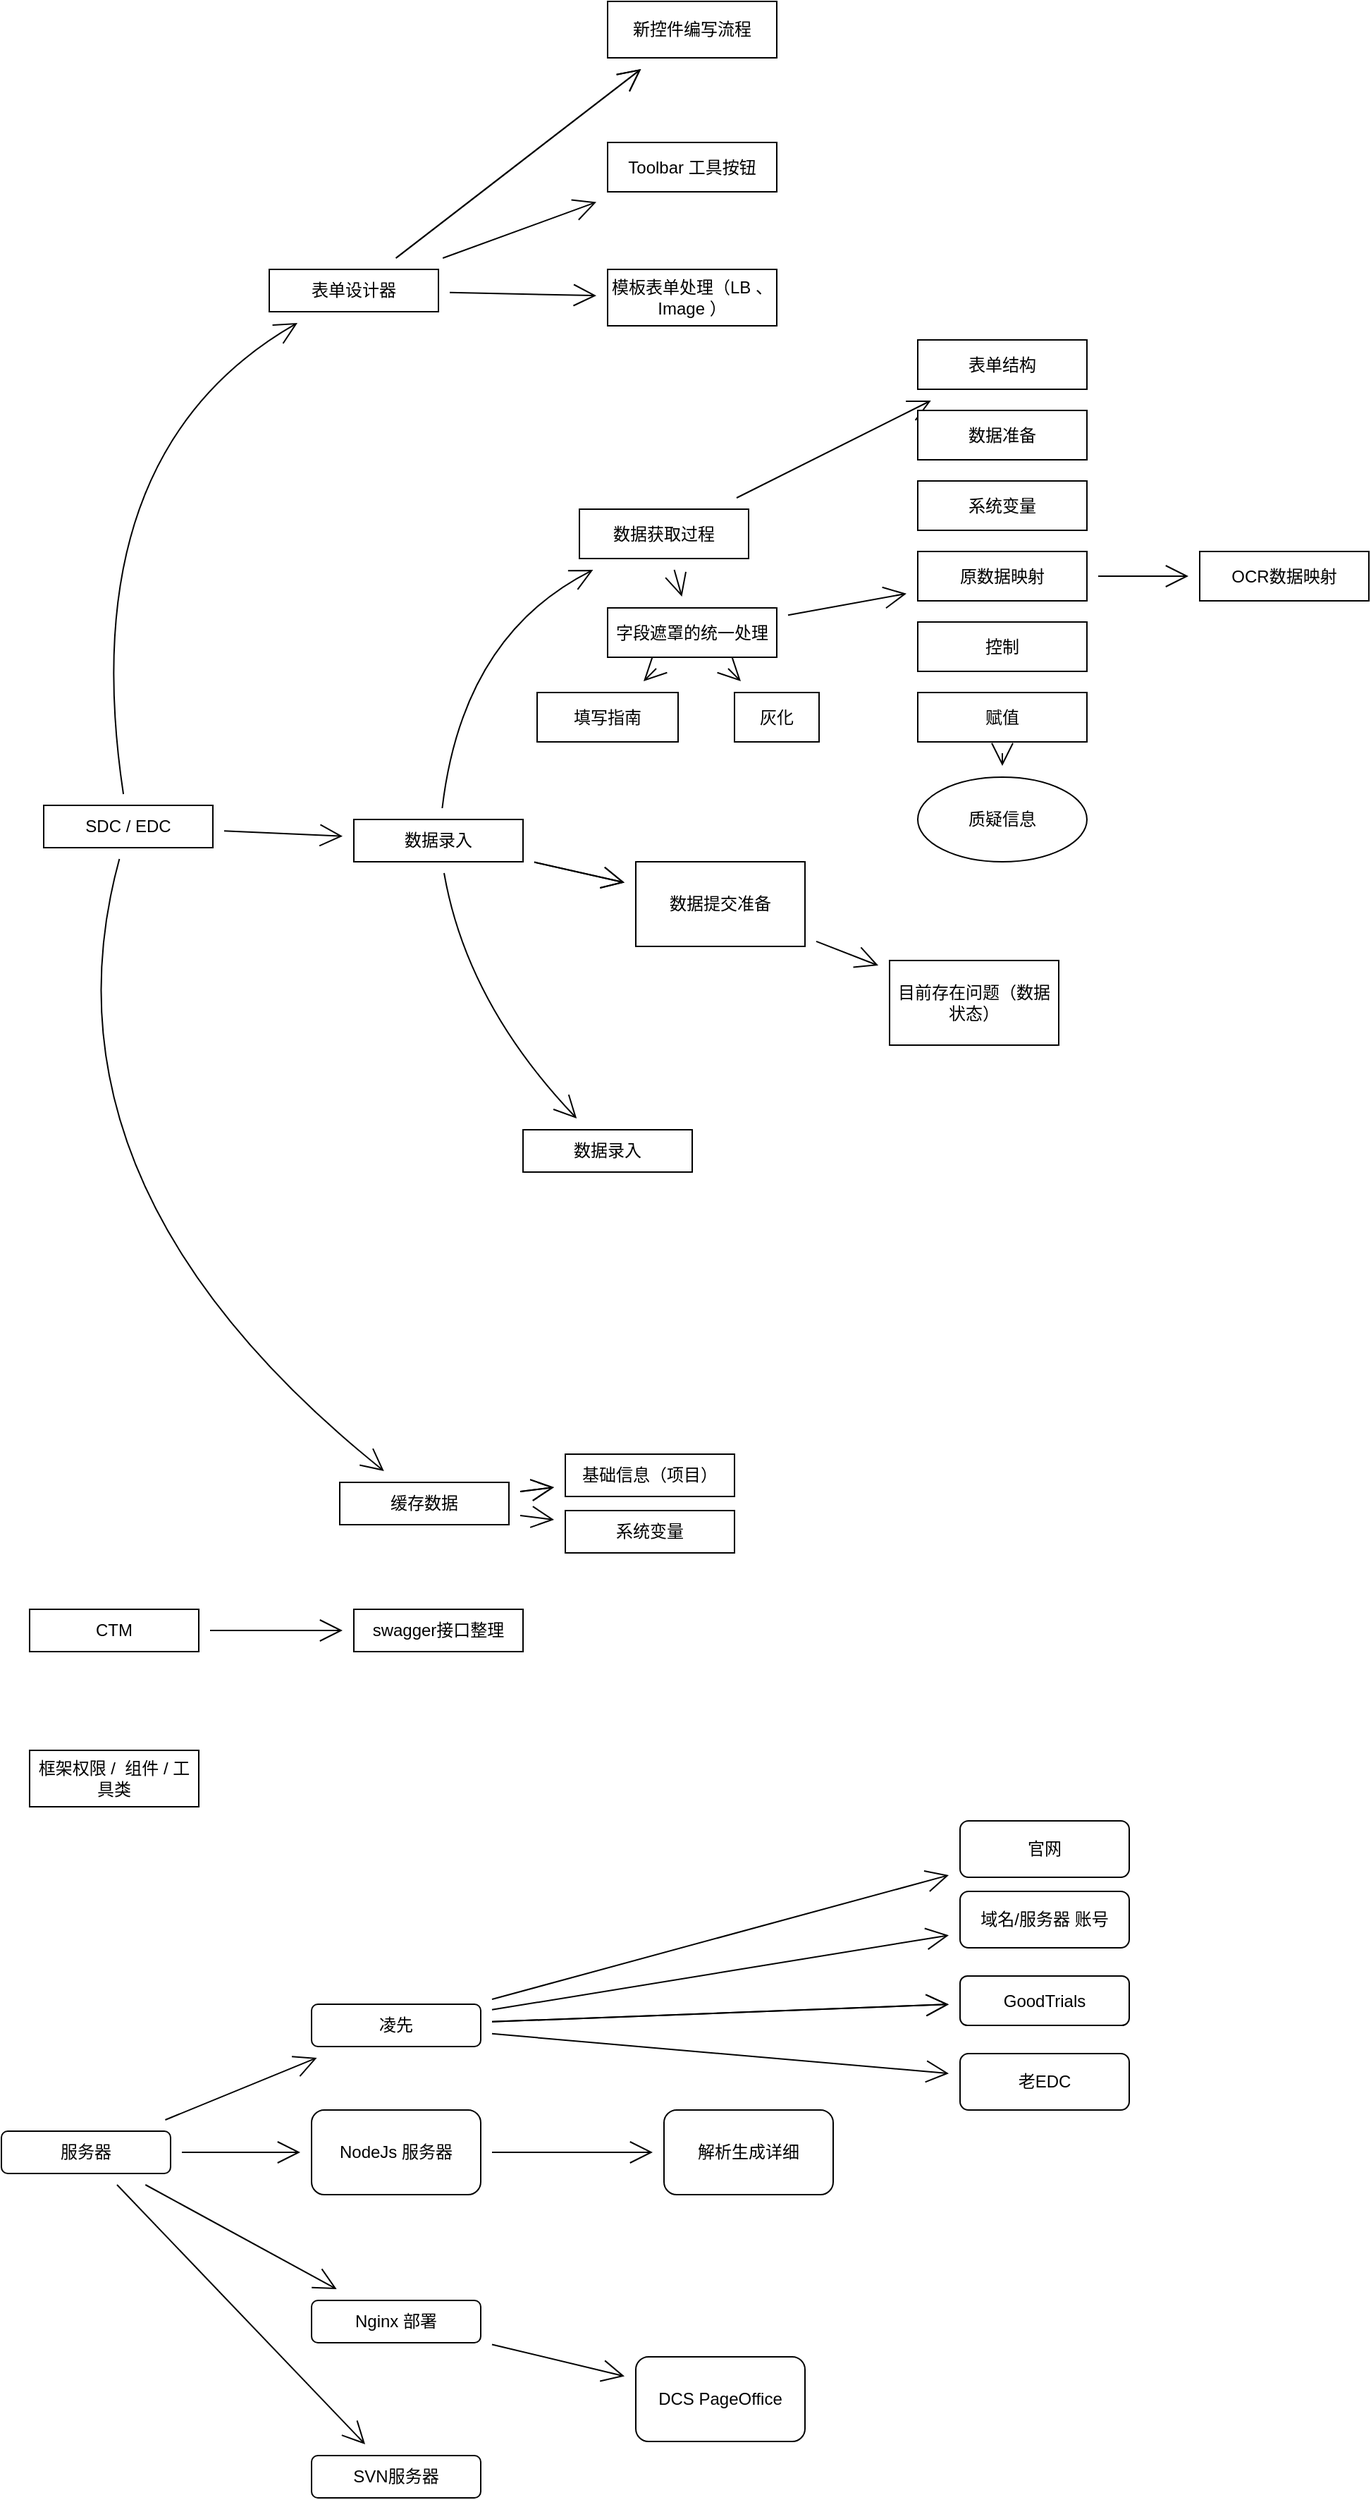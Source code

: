<mxfile version="15.3.5" type="github">
  <diagram id="WRPDDCgANveFfhrbrllu" name="Page-1">
    <mxGraphModel dx="1824" dy="2085" grid="1" gridSize="10" guides="1" tooltips="1" connect="1" arrows="1" fold="1" page="1" pageScale="1" pageWidth="827" pageHeight="1169" math="0" shadow="0">
      <root>
        <mxCell id="0" />
        <mxCell id="1" parent="0" />
        <mxCell id="irgdS5TOoOP_sUBfPEMx-3" value="" style="edgeStyle=none;curved=1;rounded=0;orthogonalLoop=1;jettySize=auto;html=1;endArrow=open;startSize=14;endSize=14;sourcePerimeterSpacing=8;targetPerimeterSpacing=8;" edge="1" parent="1" source="irgdS5TOoOP_sUBfPEMx-1" target="irgdS5TOoOP_sUBfPEMx-2">
          <mxGeometry relative="1" as="geometry">
            <Array as="points">
              <mxPoint x="140" y="-180" />
            </Array>
          </mxGeometry>
        </mxCell>
        <mxCell id="irgdS5TOoOP_sUBfPEMx-5" value="" style="edgeStyle=none;curved=1;rounded=0;orthogonalLoop=1;jettySize=auto;html=1;endArrow=open;startSize=14;endSize=14;sourcePerimeterSpacing=8;targetPerimeterSpacing=8;" edge="1" parent="1" source="irgdS5TOoOP_sUBfPEMx-1" target="irgdS5TOoOP_sUBfPEMx-4">
          <mxGeometry relative="1" as="geometry" />
        </mxCell>
        <mxCell id="irgdS5TOoOP_sUBfPEMx-48" value="" style="edgeStyle=none;curved=1;rounded=0;orthogonalLoop=1;jettySize=auto;html=1;endArrow=open;startSize=14;endSize=14;sourcePerimeterSpacing=8;targetPerimeterSpacing=8;" edge="1" parent="1" source="irgdS5TOoOP_sUBfPEMx-1" target="irgdS5TOoOP_sUBfPEMx-47">
          <mxGeometry relative="1" as="geometry">
            <Array as="points">
              <mxPoint x="110" y="340" />
            </Array>
          </mxGeometry>
        </mxCell>
        <mxCell id="irgdS5TOoOP_sUBfPEMx-1" value="SDC / EDC" style="rounded=0;whiteSpace=wrap;html=1;hachureGap=4;pointerEvents=0;" vertex="1" parent="1">
          <mxGeometry x="120" y="70" width="120" height="30" as="geometry" />
        </mxCell>
        <mxCell id="irgdS5TOoOP_sUBfPEMx-27" value="" style="edgeStyle=none;curved=1;rounded=0;orthogonalLoop=1;jettySize=auto;html=1;endArrow=open;startSize=14;endSize=14;sourcePerimeterSpacing=8;targetPerimeterSpacing=8;" edge="1" parent="1" source="irgdS5TOoOP_sUBfPEMx-2" target="irgdS5TOoOP_sUBfPEMx-26">
          <mxGeometry relative="1" as="geometry" />
        </mxCell>
        <mxCell id="irgdS5TOoOP_sUBfPEMx-35" value="" style="edgeStyle=none;curved=1;rounded=0;orthogonalLoop=1;jettySize=auto;html=1;endArrow=open;startSize=14;endSize=14;sourcePerimeterSpacing=8;targetPerimeterSpacing=8;" edge="1" parent="1" source="irgdS5TOoOP_sUBfPEMx-2" target="irgdS5TOoOP_sUBfPEMx-26">
          <mxGeometry relative="1" as="geometry" />
        </mxCell>
        <mxCell id="irgdS5TOoOP_sUBfPEMx-37" value="" style="edgeStyle=none;curved=1;rounded=0;orthogonalLoop=1;jettySize=auto;html=1;endArrow=open;startSize=14;endSize=14;sourcePerimeterSpacing=8;targetPerimeterSpacing=8;" edge="1" parent="1" source="irgdS5TOoOP_sUBfPEMx-2" target="irgdS5TOoOP_sUBfPEMx-36">
          <mxGeometry relative="1" as="geometry" />
        </mxCell>
        <mxCell id="irgdS5TOoOP_sUBfPEMx-77" value="" style="edgeStyle=none;curved=1;rounded=0;orthogonalLoop=1;jettySize=auto;html=1;endArrow=open;startSize=14;endSize=14;sourcePerimeterSpacing=8;targetPerimeterSpacing=8;" edge="1" parent="1" source="irgdS5TOoOP_sUBfPEMx-2" target="irgdS5TOoOP_sUBfPEMx-76">
          <mxGeometry relative="1" as="geometry" />
        </mxCell>
        <mxCell id="irgdS5TOoOP_sUBfPEMx-2" value="表单设计器" style="rounded=0;whiteSpace=wrap;html=1;hachureGap=4;pointerEvents=0;" vertex="1" parent="1">
          <mxGeometry x="280" y="-310" width="120" height="30" as="geometry" />
        </mxCell>
        <mxCell id="irgdS5TOoOP_sUBfPEMx-29" value="" style="edgeStyle=none;curved=1;rounded=0;orthogonalLoop=1;jettySize=auto;html=1;endArrow=open;startSize=14;endSize=14;sourcePerimeterSpacing=8;targetPerimeterSpacing=8;" edge="1" parent="1" source="irgdS5TOoOP_sUBfPEMx-4" target="irgdS5TOoOP_sUBfPEMx-28">
          <mxGeometry relative="1" as="geometry">
            <Array as="points">
              <mxPoint x="417" y="-50" />
            </Array>
          </mxGeometry>
        </mxCell>
        <mxCell id="irgdS5TOoOP_sUBfPEMx-32" value="" style="edgeStyle=none;curved=1;rounded=0;orthogonalLoop=1;jettySize=auto;html=1;endArrow=open;startSize=14;endSize=14;sourcePerimeterSpacing=8;targetPerimeterSpacing=8;" edge="1" parent="1" source="irgdS5TOoOP_sUBfPEMx-4" target="irgdS5TOoOP_sUBfPEMx-31">
          <mxGeometry relative="1" as="geometry" />
        </mxCell>
        <mxCell id="irgdS5TOoOP_sUBfPEMx-54" value="" style="edgeStyle=none;curved=1;rounded=0;orthogonalLoop=1;jettySize=auto;html=1;endArrow=open;startSize=14;endSize=14;sourcePerimeterSpacing=8;targetPerimeterSpacing=8;" edge="1" parent="1" source="irgdS5TOoOP_sUBfPEMx-4" target="irgdS5TOoOP_sUBfPEMx-31">
          <mxGeometry relative="1" as="geometry" />
        </mxCell>
        <mxCell id="irgdS5TOoOP_sUBfPEMx-56" value="" style="edgeStyle=none;curved=1;rounded=0;orthogonalLoop=1;jettySize=auto;html=1;endArrow=open;startSize=14;endSize=14;sourcePerimeterSpacing=8;targetPerimeterSpacing=8;" edge="1" parent="1" source="irgdS5TOoOP_sUBfPEMx-4" target="irgdS5TOoOP_sUBfPEMx-55">
          <mxGeometry relative="1" as="geometry">
            <Array as="points">
              <mxPoint x="420" y="210" />
            </Array>
          </mxGeometry>
        </mxCell>
        <mxCell id="irgdS5TOoOP_sUBfPEMx-4" value="数据录入" style="rounded=0;whiteSpace=wrap;html=1;hachureGap=4;pointerEvents=0;" vertex="1" parent="1">
          <mxGeometry x="340" y="80" width="120" height="30" as="geometry" />
        </mxCell>
        <mxCell id="irgdS5TOoOP_sUBfPEMx-9" value="" style="edgeStyle=none;curved=1;rounded=0;orthogonalLoop=1;jettySize=auto;html=1;endArrow=open;startSize=14;endSize=14;sourcePerimeterSpacing=8;targetPerimeterSpacing=8;" edge="1" parent="1" source="irgdS5TOoOP_sUBfPEMx-7" target="irgdS5TOoOP_sUBfPEMx-8">
          <mxGeometry relative="1" as="geometry" />
        </mxCell>
        <mxCell id="irgdS5TOoOP_sUBfPEMx-23" value="" style="edgeStyle=none;curved=1;rounded=0;orthogonalLoop=1;jettySize=auto;html=1;endArrow=open;startSize=14;endSize=14;sourcePerimeterSpacing=8;targetPerimeterSpacing=8;" edge="1" parent="1" source="irgdS5TOoOP_sUBfPEMx-7" target="irgdS5TOoOP_sUBfPEMx-22">
          <mxGeometry relative="1" as="geometry" />
        </mxCell>
        <mxCell id="irgdS5TOoOP_sUBfPEMx-58" value="" style="edgeStyle=none;curved=1;rounded=0;orthogonalLoop=1;jettySize=auto;html=1;endArrow=open;startSize=14;endSize=14;sourcePerimeterSpacing=8;targetPerimeterSpacing=8;" edge="1" parent="1" source="irgdS5TOoOP_sUBfPEMx-7" target="irgdS5TOoOP_sUBfPEMx-57">
          <mxGeometry relative="1" as="geometry" />
        </mxCell>
        <mxCell id="irgdS5TOoOP_sUBfPEMx-85" value="" style="edgeStyle=none;curved=1;rounded=0;orthogonalLoop=1;jettySize=auto;html=1;endArrow=open;startSize=14;endSize=14;sourcePerimeterSpacing=8;targetPerimeterSpacing=8;" edge="1" parent="1" source="irgdS5TOoOP_sUBfPEMx-7" target="irgdS5TOoOP_sUBfPEMx-84">
          <mxGeometry relative="1" as="geometry" />
        </mxCell>
        <mxCell id="irgdS5TOoOP_sUBfPEMx-7" value="服务器" style="rounded=1;whiteSpace=wrap;html=1;hachureGap=4;pointerEvents=0;" vertex="1" parent="1">
          <mxGeometry x="90" y="1010" width="120" height="30" as="geometry" />
        </mxCell>
        <mxCell id="irgdS5TOoOP_sUBfPEMx-11" value="" style="edgeStyle=none;curved=1;rounded=0;orthogonalLoop=1;jettySize=auto;html=1;endArrow=open;startSize=14;endSize=14;sourcePerimeterSpacing=8;targetPerimeterSpacing=8;" edge="1" parent="1" source="irgdS5TOoOP_sUBfPEMx-8" target="irgdS5TOoOP_sUBfPEMx-10">
          <mxGeometry relative="1" as="geometry" />
        </mxCell>
        <mxCell id="irgdS5TOoOP_sUBfPEMx-20" value="" style="edgeStyle=none;curved=1;rounded=0;orthogonalLoop=1;jettySize=auto;html=1;endArrow=open;startSize=14;endSize=14;sourcePerimeterSpacing=8;targetPerimeterSpacing=8;" edge="1" parent="1" source="irgdS5TOoOP_sUBfPEMx-8" target="irgdS5TOoOP_sUBfPEMx-19">
          <mxGeometry relative="1" as="geometry" />
        </mxCell>
        <mxCell id="irgdS5TOoOP_sUBfPEMx-21" value="" style="edgeStyle=none;curved=1;rounded=0;orthogonalLoop=1;jettySize=auto;html=1;endArrow=open;startSize=14;endSize=14;sourcePerimeterSpacing=8;targetPerimeterSpacing=8;" edge="1" parent="1" source="irgdS5TOoOP_sUBfPEMx-8" target="irgdS5TOoOP_sUBfPEMx-19">
          <mxGeometry relative="1" as="geometry" />
        </mxCell>
        <mxCell id="irgdS5TOoOP_sUBfPEMx-73" value="" style="edgeStyle=none;curved=1;rounded=0;orthogonalLoop=1;jettySize=auto;html=1;endArrow=open;startSize=14;endSize=14;sourcePerimeterSpacing=8;targetPerimeterSpacing=8;" edge="1" parent="1" source="irgdS5TOoOP_sUBfPEMx-8" target="irgdS5TOoOP_sUBfPEMx-72">
          <mxGeometry relative="1" as="geometry" />
        </mxCell>
        <mxCell id="irgdS5TOoOP_sUBfPEMx-75" value="" style="edgeStyle=none;curved=1;rounded=0;orthogonalLoop=1;jettySize=auto;html=1;endArrow=open;startSize=14;endSize=14;sourcePerimeterSpacing=8;targetPerimeterSpacing=8;" edge="1" parent="1" source="irgdS5TOoOP_sUBfPEMx-8" target="irgdS5TOoOP_sUBfPEMx-74">
          <mxGeometry relative="1" as="geometry" />
        </mxCell>
        <mxCell id="irgdS5TOoOP_sUBfPEMx-8" value="凌先" style="whiteSpace=wrap;html=1;rounded=1;hachureGap=4;" vertex="1" parent="1">
          <mxGeometry x="310" y="920" width="120" height="30" as="geometry" />
        </mxCell>
        <mxCell id="irgdS5TOoOP_sUBfPEMx-10" value="官网" style="whiteSpace=wrap;html=1;rounded=1;hachureGap=4;" vertex="1" parent="1">
          <mxGeometry x="770" y="790" width="120" height="40" as="geometry" />
        </mxCell>
        <mxCell id="irgdS5TOoOP_sUBfPEMx-14" value="" style="edgeStyle=none;curved=1;rounded=0;orthogonalLoop=1;jettySize=auto;html=1;endArrow=open;startSize=14;endSize=14;sourcePerimeterSpacing=8;targetPerimeterSpacing=8;" edge="1" parent="1" source="irgdS5TOoOP_sUBfPEMx-12" target="irgdS5TOoOP_sUBfPEMx-13">
          <mxGeometry relative="1" as="geometry" />
        </mxCell>
        <mxCell id="irgdS5TOoOP_sUBfPEMx-12" value="CTM" style="rounded=0;whiteSpace=wrap;html=1;hachureGap=4;pointerEvents=0;" vertex="1" parent="1">
          <mxGeometry x="110" y="640" width="120" height="30" as="geometry" />
        </mxCell>
        <mxCell id="irgdS5TOoOP_sUBfPEMx-13" value="swagger接口整理" style="rounded=0;whiteSpace=wrap;html=1;hachureGap=4;pointerEvents=0;" vertex="1" parent="1">
          <mxGeometry x="340" y="640" width="120" height="30" as="geometry" />
        </mxCell>
        <mxCell id="irgdS5TOoOP_sUBfPEMx-15" value="框架权限 /&amp;nbsp; 组件 / 工具类" style="rounded=0;whiteSpace=wrap;html=1;hachureGap=4;pointerEvents=0;" vertex="1" parent="1">
          <mxGeometry x="110" y="740" width="120" height="40" as="geometry" />
        </mxCell>
        <mxCell id="irgdS5TOoOP_sUBfPEMx-19" value="GoodTrials" style="whiteSpace=wrap;html=1;rounded=1;hachureGap=4;" vertex="1" parent="1">
          <mxGeometry x="770" y="900" width="120" height="35" as="geometry" />
        </mxCell>
        <mxCell id="irgdS5TOoOP_sUBfPEMx-25" value="" style="edgeStyle=none;curved=1;rounded=0;orthogonalLoop=1;jettySize=auto;html=1;endArrow=open;startSize=14;endSize=14;sourcePerimeterSpacing=8;targetPerimeterSpacing=8;" edge="1" parent="1" source="irgdS5TOoOP_sUBfPEMx-22" target="irgdS5TOoOP_sUBfPEMx-24">
          <mxGeometry relative="1" as="geometry" />
        </mxCell>
        <mxCell id="irgdS5TOoOP_sUBfPEMx-22" value="NodeJs 服务器" style="whiteSpace=wrap;html=1;rounded=1;hachureGap=4;" vertex="1" parent="1">
          <mxGeometry x="310" y="995" width="120" height="60" as="geometry" />
        </mxCell>
        <mxCell id="irgdS5TOoOP_sUBfPEMx-24" value="解析生成详细" style="whiteSpace=wrap;html=1;rounded=1;hachureGap=4;" vertex="1" parent="1">
          <mxGeometry x="560" y="995" width="120" height="60" as="geometry" />
        </mxCell>
        <mxCell id="irgdS5TOoOP_sUBfPEMx-26" value="新控件编写流程" style="rounded=0;whiteSpace=wrap;html=1;hachureGap=4;pointerEvents=0;" vertex="1" parent="1">
          <mxGeometry x="520" y="-500" width="120" height="40" as="geometry" />
        </mxCell>
        <mxCell id="irgdS5TOoOP_sUBfPEMx-42" value="" style="edgeStyle=none;curved=1;rounded=0;orthogonalLoop=1;jettySize=auto;html=1;endArrow=open;startSize=14;endSize=14;sourcePerimeterSpacing=8;targetPerimeterSpacing=8;" edge="1" parent="1" source="irgdS5TOoOP_sUBfPEMx-28" target="irgdS5TOoOP_sUBfPEMx-41">
          <mxGeometry relative="1" as="geometry">
            <Array as="points">
              <mxPoint x="660" y="-172" />
            </Array>
          </mxGeometry>
        </mxCell>
        <mxCell id="irgdS5TOoOP_sUBfPEMx-64" value="" style="edgeStyle=none;curved=1;rounded=0;orthogonalLoop=1;jettySize=auto;html=1;endArrow=open;startSize=14;endSize=14;sourcePerimeterSpacing=8;targetPerimeterSpacing=8;" edge="1" parent="1" source="irgdS5TOoOP_sUBfPEMx-28" target="irgdS5TOoOP_sUBfPEMx-63">
          <mxGeometry relative="1" as="geometry" />
        </mxCell>
        <mxCell id="irgdS5TOoOP_sUBfPEMx-28" value="数据获取过程" style="whiteSpace=wrap;html=1;rounded=0;hachureGap=4;" vertex="1" parent="1">
          <mxGeometry x="500" y="-140" width="120" height="35" as="geometry" />
        </mxCell>
        <mxCell id="irgdS5TOoOP_sUBfPEMx-34" value="" style="edgeStyle=none;curved=1;rounded=0;orthogonalLoop=1;jettySize=auto;html=1;endArrow=open;startSize=14;endSize=14;sourcePerimeterSpacing=8;targetPerimeterSpacing=8;" edge="1" parent="1" source="irgdS5TOoOP_sUBfPEMx-31" target="irgdS5TOoOP_sUBfPEMx-33">
          <mxGeometry relative="1" as="geometry" />
        </mxCell>
        <mxCell id="irgdS5TOoOP_sUBfPEMx-31" value="数据提交准备" style="whiteSpace=wrap;html=1;rounded=0;hachureGap=4;" vertex="1" parent="1">
          <mxGeometry x="540" y="110" width="120" height="60" as="geometry" />
        </mxCell>
        <mxCell id="irgdS5TOoOP_sUBfPEMx-33" value="目前存在问题（数据状态）" style="whiteSpace=wrap;html=1;rounded=0;hachureGap=4;" vertex="1" parent="1">
          <mxGeometry x="720" y="180" width="120" height="60" as="geometry" />
        </mxCell>
        <mxCell id="irgdS5TOoOP_sUBfPEMx-36" value="Toolbar 工具按钮" style="whiteSpace=wrap;html=1;rounded=0;hachureGap=4;" vertex="1" parent="1">
          <mxGeometry x="520" y="-400" width="120" height="35" as="geometry" />
        </mxCell>
        <mxCell id="irgdS5TOoOP_sUBfPEMx-41" value="表单结构" style="whiteSpace=wrap;html=1;rounded=0;hachureGap=4;" vertex="1" parent="1">
          <mxGeometry x="740" y="-260" width="120" height="35" as="geometry" />
        </mxCell>
        <mxCell id="irgdS5TOoOP_sUBfPEMx-43" value="数据准备" style="whiteSpace=wrap;html=1;rounded=0;hachureGap=4;" vertex="1" parent="1">
          <mxGeometry x="740" y="-210" width="120" height="35" as="geometry" />
        </mxCell>
        <mxCell id="irgdS5TOoOP_sUBfPEMx-45" value="系统变量" style="whiteSpace=wrap;html=1;rounded=0;hachureGap=4;" vertex="1" parent="1">
          <mxGeometry x="740" y="-160" width="120" height="35" as="geometry" />
        </mxCell>
        <mxCell id="irgdS5TOoOP_sUBfPEMx-50" value="" style="edgeStyle=none;curved=1;rounded=0;orthogonalLoop=1;jettySize=auto;html=1;endArrow=open;startSize=14;endSize=14;sourcePerimeterSpacing=8;targetPerimeterSpacing=8;" edge="1" parent="1" source="irgdS5TOoOP_sUBfPEMx-47" target="irgdS5TOoOP_sUBfPEMx-49">
          <mxGeometry relative="1" as="geometry" />
        </mxCell>
        <mxCell id="irgdS5TOoOP_sUBfPEMx-51" value="" style="edgeStyle=none;curved=1;rounded=0;orthogonalLoop=1;jettySize=auto;html=1;endArrow=open;startSize=14;endSize=14;sourcePerimeterSpacing=8;targetPerimeterSpacing=8;" edge="1" parent="1" source="irgdS5TOoOP_sUBfPEMx-47" target="irgdS5TOoOP_sUBfPEMx-49">
          <mxGeometry relative="1" as="geometry" />
        </mxCell>
        <mxCell id="irgdS5TOoOP_sUBfPEMx-53" value="" style="edgeStyle=none;curved=1;rounded=0;orthogonalLoop=1;jettySize=auto;html=1;endArrow=open;startSize=14;endSize=14;sourcePerimeterSpacing=8;targetPerimeterSpacing=8;" edge="1" parent="1" source="irgdS5TOoOP_sUBfPEMx-47" target="irgdS5TOoOP_sUBfPEMx-52">
          <mxGeometry relative="1" as="geometry" />
        </mxCell>
        <mxCell id="irgdS5TOoOP_sUBfPEMx-47" value="缓存数据" style="rounded=0;whiteSpace=wrap;html=1;hachureGap=4;pointerEvents=0;" vertex="1" parent="1">
          <mxGeometry x="330" y="550" width="120" height="30" as="geometry" />
        </mxCell>
        <mxCell id="irgdS5TOoOP_sUBfPEMx-49" value="基础信息（项目）" style="rounded=0;whiteSpace=wrap;html=1;hachureGap=4;pointerEvents=0;" vertex="1" parent="1">
          <mxGeometry x="490" y="530" width="120" height="30" as="geometry" />
        </mxCell>
        <mxCell id="irgdS5TOoOP_sUBfPEMx-52" value="系统变量" style="rounded=0;whiteSpace=wrap;html=1;hachureGap=4;pointerEvents=0;" vertex="1" parent="1">
          <mxGeometry x="490" y="570" width="120" height="30" as="geometry" />
        </mxCell>
        <mxCell id="irgdS5TOoOP_sUBfPEMx-55" value="数据录入" style="rounded=0;whiteSpace=wrap;html=1;hachureGap=4;pointerEvents=0;" vertex="1" parent="1">
          <mxGeometry x="460" y="300" width="120" height="30" as="geometry" />
        </mxCell>
        <mxCell id="irgdS5TOoOP_sUBfPEMx-69" value="" style="edgeStyle=none;curved=1;rounded=0;orthogonalLoop=1;jettySize=auto;html=1;endArrow=open;startSize=14;endSize=14;sourcePerimeterSpacing=8;targetPerimeterSpacing=8;" edge="1" parent="1" source="irgdS5TOoOP_sUBfPEMx-57" target="irgdS5TOoOP_sUBfPEMx-68">
          <mxGeometry relative="1" as="geometry" />
        </mxCell>
        <mxCell id="irgdS5TOoOP_sUBfPEMx-57" value="Nginx 部署" style="rounded=1;whiteSpace=wrap;html=1;hachureGap=4;pointerEvents=0;" vertex="1" parent="1">
          <mxGeometry x="310" y="1130" width="120" height="30" as="geometry" />
        </mxCell>
        <mxCell id="irgdS5TOoOP_sUBfPEMx-59" value="控制" style="whiteSpace=wrap;html=1;rounded=0;hachureGap=4;" vertex="1" parent="1">
          <mxGeometry x="740" y="-60" width="120" height="35" as="geometry" />
        </mxCell>
        <mxCell id="irgdS5TOoOP_sUBfPEMx-81" value="" style="edgeStyle=none;curved=1;rounded=0;orthogonalLoop=1;jettySize=auto;html=1;endArrow=open;startSize=14;endSize=14;sourcePerimeterSpacing=8;targetPerimeterSpacing=8;" edge="1" parent="1" source="irgdS5TOoOP_sUBfPEMx-61" target="irgdS5TOoOP_sUBfPEMx-80">
          <mxGeometry relative="1" as="geometry" />
        </mxCell>
        <mxCell id="irgdS5TOoOP_sUBfPEMx-61" value="赋值" style="whiteSpace=wrap;html=1;rounded=0;hachureGap=4;" vertex="1" parent="1">
          <mxGeometry x="740" y="-10" width="120" height="35" as="geometry" />
        </mxCell>
        <mxCell id="irgdS5TOoOP_sUBfPEMx-83" value="" style="edgeStyle=none;curved=1;rounded=0;orthogonalLoop=1;jettySize=auto;html=1;endArrow=open;startSize=14;endSize=14;sourcePerimeterSpacing=8;targetPerimeterSpacing=8;" edge="1" parent="1" source="irgdS5TOoOP_sUBfPEMx-63" target="irgdS5TOoOP_sUBfPEMx-82">
          <mxGeometry relative="1" as="geometry" />
        </mxCell>
        <mxCell id="irgdS5TOoOP_sUBfPEMx-86" value="" style="edgeStyle=none;curved=1;rounded=0;orthogonalLoop=1;jettySize=auto;html=1;endArrow=open;startSize=14;endSize=14;sourcePerimeterSpacing=8;targetPerimeterSpacing=8;" edge="1" parent="1" source="irgdS5TOoOP_sUBfPEMx-63" target="irgdS5TOoOP_sUBfPEMx-67">
          <mxGeometry relative="1" as="geometry" />
        </mxCell>
        <mxCell id="irgdS5TOoOP_sUBfPEMx-88" value="" style="edgeStyle=none;curved=1;rounded=0;orthogonalLoop=1;jettySize=auto;html=1;endArrow=open;startSize=14;endSize=14;sourcePerimeterSpacing=8;targetPerimeterSpacing=8;" edge="1" parent="1" source="irgdS5TOoOP_sUBfPEMx-63" target="irgdS5TOoOP_sUBfPEMx-87">
          <mxGeometry relative="1" as="geometry" />
        </mxCell>
        <mxCell id="irgdS5TOoOP_sUBfPEMx-63" value="字段遮罩的统一处理" style="whiteSpace=wrap;html=1;rounded=0;hachureGap=4;" vertex="1" parent="1">
          <mxGeometry x="520" y="-70" width="120" height="35" as="geometry" />
        </mxCell>
        <mxCell id="irgdS5TOoOP_sUBfPEMx-79" value="" style="edgeStyle=none;curved=1;rounded=0;orthogonalLoop=1;jettySize=auto;html=1;endArrow=open;startSize=14;endSize=14;sourcePerimeterSpacing=8;targetPerimeterSpacing=8;" edge="1" parent="1" source="irgdS5TOoOP_sUBfPEMx-67" target="irgdS5TOoOP_sUBfPEMx-78">
          <mxGeometry relative="1" as="geometry" />
        </mxCell>
        <mxCell id="irgdS5TOoOP_sUBfPEMx-67" value="原数据映射" style="whiteSpace=wrap;html=1;rounded=0;hachureGap=4;" vertex="1" parent="1">
          <mxGeometry x="740" y="-110" width="120" height="35" as="geometry" />
        </mxCell>
        <mxCell id="irgdS5TOoOP_sUBfPEMx-68" value="DCS PageOffice" style="whiteSpace=wrap;html=1;rounded=1;hachureGap=4;" vertex="1" parent="1">
          <mxGeometry x="540" y="1170" width="120" height="60" as="geometry" />
        </mxCell>
        <mxCell id="irgdS5TOoOP_sUBfPEMx-72" value="老EDC" style="whiteSpace=wrap;html=1;rounded=1;hachureGap=4;" vertex="1" parent="1">
          <mxGeometry x="770" y="955" width="120" height="40" as="geometry" />
        </mxCell>
        <mxCell id="irgdS5TOoOP_sUBfPEMx-74" value="域名/服务器 账号" style="whiteSpace=wrap;html=1;rounded=1;hachureGap=4;" vertex="1" parent="1">
          <mxGeometry x="770" y="840" width="120" height="40" as="geometry" />
        </mxCell>
        <mxCell id="irgdS5TOoOP_sUBfPEMx-76" value="模板表单处理（LB 、Image ）" style="rounded=0;whiteSpace=wrap;html=1;hachureGap=4;pointerEvents=0;" vertex="1" parent="1">
          <mxGeometry x="520" y="-310" width="120" height="40" as="geometry" />
        </mxCell>
        <mxCell id="irgdS5TOoOP_sUBfPEMx-78" value="OCR数据映射" style="whiteSpace=wrap;html=1;rounded=0;hachureGap=4;" vertex="1" parent="1">
          <mxGeometry x="940" y="-110" width="120" height="35" as="geometry" />
        </mxCell>
        <mxCell id="irgdS5TOoOP_sUBfPEMx-80" value="质疑信息" style="ellipse;whiteSpace=wrap;html=1;rounded=0;hachureGap=4;" vertex="1" parent="1">
          <mxGeometry x="740" y="50" width="120" height="60" as="geometry" />
        </mxCell>
        <mxCell id="irgdS5TOoOP_sUBfPEMx-82" value="填写指南" style="whiteSpace=wrap;html=1;rounded=0;hachureGap=4;" vertex="1" parent="1">
          <mxGeometry x="470" y="-10" width="100" height="35" as="geometry" />
        </mxCell>
        <mxCell id="irgdS5TOoOP_sUBfPEMx-84" value="SVN服务器" style="rounded=1;whiteSpace=wrap;html=1;hachureGap=4;pointerEvents=0;" vertex="1" parent="1">
          <mxGeometry x="310" y="1240" width="120" height="30" as="geometry" />
        </mxCell>
        <mxCell id="irgdS5TOoOP_sUBfPEMx-87" value="灰化" style="whiteSpace=wrap;html=1;rounded=0;hachureGap=4;" vertex="1" parent="1">
          <mxGeometry x="610" y="-10" width="60" height="35" as="geometry" />
        </mxCell>
      </root>
    </mxGraphModel>
  </diagram>
</mxfile>
